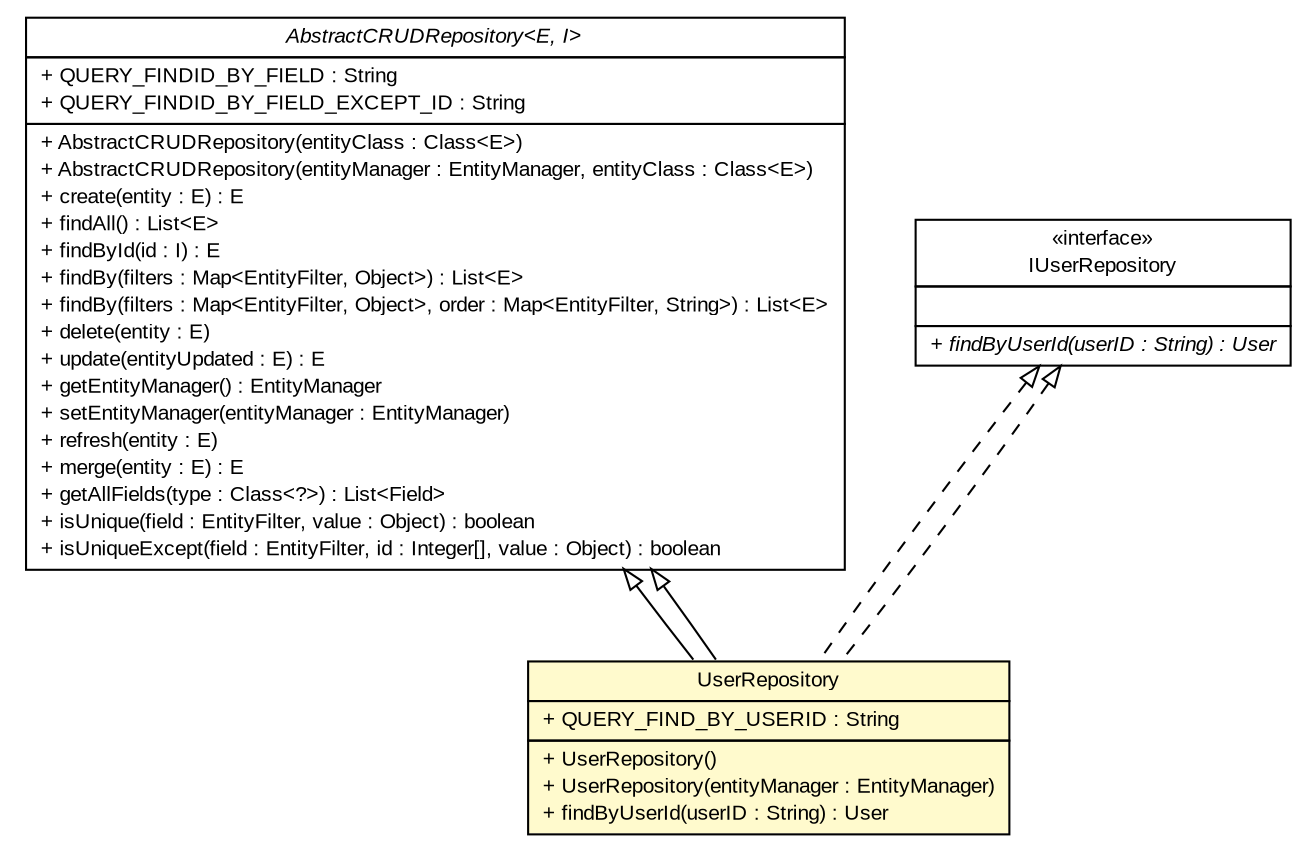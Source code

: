 #!/usr/local/bin/dot
#
# Class diagram 
# Generated by UMLGraph version R5_6-24-gf6e263 (http://www.umlgraph.org/)
#

digraph G {
	edge [fontname="arial",fontsize=10,labelfontname="arial",labelfontsize=10];
	node [fontname="arial",fontsize=10,shape=plaintext];
	nodesep=0.25;
	ranksep=0.5;
	// gov.sandia.cf.dao.AbstractCRUDRepository<E, I>
	c438605 [label=<<table title="gov.sandia.cf.dao.AbstractCRUDRepository" border="0" cellborder="1" cellspacing="0" cellpadding="2" port="p" href="../AbstractCRUDRepository.html">
		<tr><td><table border="0" cellspacing="0" cellpadding="1">
<tr><td align="center" balign="center"><font face="arial italic"> AbstractCRUDRepository&lt;E, I&gt; </font></td></tr>
		</table></td></tr>
		<tr><td><table border="0" cellspacing="0" cellpadding="1">
<tr><td align="left" balign="left"> + QUERY_FINDID_BY_FIELD : String </td></tr>
<tr><td align="left" balign="left"> + QUERY_FINDID_BY_FIELD_EXCEPT_ID : String </td></tr>
		</table></td></tr>
		<tr><td><table border="0" cellspacing="0" cellpadding="1">
<tr><td align="left" balign="left"> + AbstractCRUDRepository(entityClass : Class&lt;E&gt;) </td></tr>
<tr><td align="left" balign="left"> + AbstractCRUDRepository(entityManager : EntityManager, entityClass : Class&lt;E&gt;) </td></tr>
<tr><td align="left" balign="left"> + create(entity : E) : E </td></tr>
<tr><td align="left" balign="left"> + findAll() : List&lt;E&gt; </td></tr>
<tr><td align="left" balign="left"> + findById(id : I) : E </td></tr>
<tr><td align="left" balign="left"> + findBy(filters : Map&lt;EntityFilter, Object&gt;) : List&lt;E&gt; </td></tr>
<tr><td align="left" balign="left"> + findBy(filters : Map&lt;EntityFilter, Object&gt;, order : Map&lt;EntityFilter, String&gt;) : List&lt;E&gt; </td></tr>
<tr><td align="left" balign="left"> + delete(entity : E) </td></tr>
<tr><td align="left" balign="left"> + update(entityUpdated : E) : E </td></tr>
<tr><td align="left" balign="left"> + getEntityManager() : EntityManager </td></tr>
<tr><td align="left" balign="left"> + setEntityManager(entityManager : EntityManager) </td></tr>
<tr><td align="left" balign="left"> + refresh(entity : E) </td></tr>
<tr><td align="left" balign="left"> + merge(entity : E) : E </td></tr>
<tr><td align="left" balign="left"> + getAllFields(type : Class&lt;?&gt;) : List&lt;Field&gt; </td></tr>
<tr><td align="left" balign="left"> + isUnique(field : EntityFilter, value : Object) : boolean </td></tr>
<tr><td align="left" balign="left"> + isUniqueExcept(field : EntityFilter, id : Integer[], value : Object) : boolean </td></tr>
		</table></td></tr>
		</table>>, URL="../AbstractCRUDRepository.html", fontname="arial", fontcolor="black", fontsize=10.0];
	// gov.sandia.cf.dao.impl.UserRepository
	c438688 [label=<<table title="gov.sandia.cf.dao.impl.UserRepository" border="0" cellborder="1" cellspacing="0" cellpadding="2" port="p" bgcolor="lemonChiffon" href="./UserRepository.html">
		<tr><td><table border="0" cellspacing="0" cellpadding="1">
<tr><td align="center" balign="center"> UserRepository </td></tr>
		</table></td></tr>
		<tr><td><table border="0" cellspacing="0" cellpadding="1">
<tr><td align="left" balign="left"> + QUERY_FIND_BY_USERID : String </td></tr>
		</table></td></tr>
		<tr><td><table border="0" cellspacing="0" cellpadding="1">
<tr><td align="left" balign="left"> + UserRepository() </td></tr>
<tr><td align="left" balign="left"> + UserRepository(entityManager : EntityManager) </td></tr>
<tr><td align="left" balign="left"> + findByUserId(userID : String) : User </td></tr>
		</table></td></tr>
		</table>>, URL="./UserRepository.html", fontname="arial", fontcolor="black", fontsize=10.0];
	// gov.sandia.cf.dao.IUserRepository
	c438735 [label=<<table title="gov.sandia.cf.dao.IUserRepository" border="0" cellborder="1" cellspacing="0" cellpadding="2" port="p" href="../IUserRepository.html">
		<tr><td><table border="0" cellspacing="0" cellpadding="1">
<tr><td align="center" balign="center"> &#171;interface&#187; </td></tr>
<tr><td align="center" balign="center"> IUserRepository </td></tr>
		</table></td></tr>
		<tr><td><table border="0" cellspacing="0" cellpadding="1">
<tr><td align="left" balign="left">  </td></tr>
		</table></td></tr>
		<tr><td><table border="0" cellspacing="0" cellpadding="1">
<tr><td align="left" balign="left"><font face="arial italic" point-size="10.0"> + findByUserId(userID : String) : User </font></td></tr>
		</table></td></tr>
		</table>>, URL="../IUserRepository.html", fontname="arial", fontcolor="black", fontsize=10.0];
	//gov.sandia.cf.dao.impl.UserRepository extends gov.sandia.cf.dao.AbstractCRUDRepository<gov.sandia.cf.model.User, java.lang.Integer>
	c438605:p -> c438688:p [dir=back,arrowtail=empty];
	//gov.sandia.cf.dao.impl.UserRepository implements gov.sandia.cf.dao.IUserRepository
	c438735:p -> c438688:p [dir=back,arrowtail=empty,style=dashed];
	//gov.sandia.cf.dao.impl.UserRepository extends gov.sandia.cf.dao.AbstractCRUDRepository<gov.sandia.cf.model.User, java.lang.Integer>
	c438605:p -> c438688:p [dir=back,arrowtail=empty];
	//gov.sandia.cf.dao.impl.UserRepository implements gov.sandia.cf.dao.IUserRepository
	c438735:p -> c438688:p [dir=back,arrowtail=empty,style=dashed];
}

